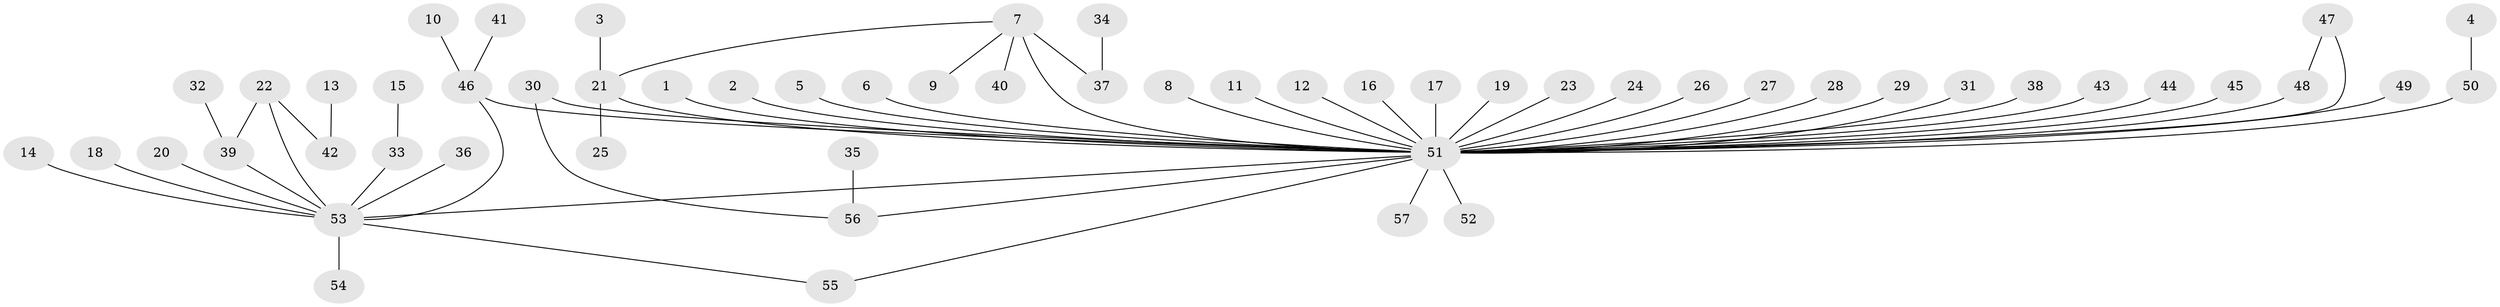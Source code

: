 // original degree distribution, {37: 0.008771929824561403, 14: 0.008771929824561403, 4: 0.06140350877192982, 5: 0.02631578947368421, 2: 0.17543859649122806, 1: 0.631578947368421, 3: 0.07017543859649122, 6: 0.017543859649122806}
// Generated by graph-tools (version 1.1) at 2025/49/03/09/25 03:49:53]
// undirected, 57 vertices, 62 edges
graph export_dot {
graph [start="1"]
  node [color=gray90,style=filled];
  1;
  2;
  3;
  4;
  5;
  6;
  7;
  8;
  9;
  10;
  11;
  12;
  13;
  14;
  15;
  16;
  17;
  18;
  19;
  20;
  21;
  22;
  23;
  24;
  25;
  26;
  27;
  28;
  29;
  30;
  31;
  32;
  33;
  34;
  35;
  36;
  37;
  38;
  39;
  40;
  41;
  42;
  43;
  44;
  45;
  46;
  47;
  48;
  49;
  50;
  51;
  52;
  53;
  54;
  55;
  56;
  57;
  1 -- 51 [weight=1.0];
  2 -- 51 [weight=1.0];
  3 -- 21 [weight=1.0];
  4 -- 50 [weight=1.0];
  5 -- 51 [weight=1.0];
  6 -- 51 [weight=1.0];
  7 -- 9 [weight=1.0];
  7 -- 21 [weight=1.0];
  7 -- 37 [weight=1.0];
  7 -- 40 [weight=1.0];
  7 -- 51 [weight=2.0];
  8 -- 51 [weight=1.0];
  10 -- 46 [weight=1.0];
  11 -- 51 [weight=1.0];
  12 -- 51 [weight=1.0];
  13 -- 42 [weight=1.0];
  14 -- 53 [weight=1.0];
  15 -- 33 [weight=1.0];
  16 -- 51 [weight=1.0];
  17 -- 51 [weight=1.0];
  18 -- 53 [weight=1.0];
  19 -- 51 [weight=1.0];
  20 -- 53 [weight=1.0];
  21 -- 25 [weight=1.0];
  21 -- 51 [weight=1.0];
  22 -- 39 [weight=1.0];
  22 -- 42 [weight=1.0];
  22 -- 53 [weight=1.0];
  23 -- 51 [weight=1.0];
  24 -- 51 [weight=1.0];
  26 -- 51 [weight=1.0];
  27 -- 51 [weight=1.0];
  28 -- 51 [weight=1.0];
  29 -- 51 [weight=1.0];
  30 -- 51 [weight=1.0];
  30 -- 56 [weight=1.0];
  31 -- 51 [weight=1.0];
  32 -- 39 [weight=1.0];
  33 -- 53 [weight=1.0];
  34 -- 37 [weight=1.0];
  35 -- 56 [weight=1.0];
  36 -- 53 [weight=1.0];
  38 -- 51 [weight=1.0];
  39 -- 53 [weight=1.0];
  41 -- 46 [weight=1.0];
  43 -- 51 [weight=1.0];
  44 -- 51 [weight=1.0];
  45 -- 51 [weight=1.0];
  46 -- 51 [weight=1.0];
  46 -- 53 [weight=1.0];
  47 -- 48 [weight=1.0];
  47 -- 51 [weight=1.0];
  48 -- 51 [weight=1.0];
  49 -- 51 [weight=1.0];
  50 -- 51 [weight=1.0];
  51 -- 52 [weight=1.0];
  51 -- 53 [weight=1.0];
  51 -- 55 [weight=1.0];
  51 -- 56 [weight=1.0];
  51 -- 57 [weight=1.0];
  53 -- 54 [weight=1.0];
  53 -- 55 [weight=1.0];
}
